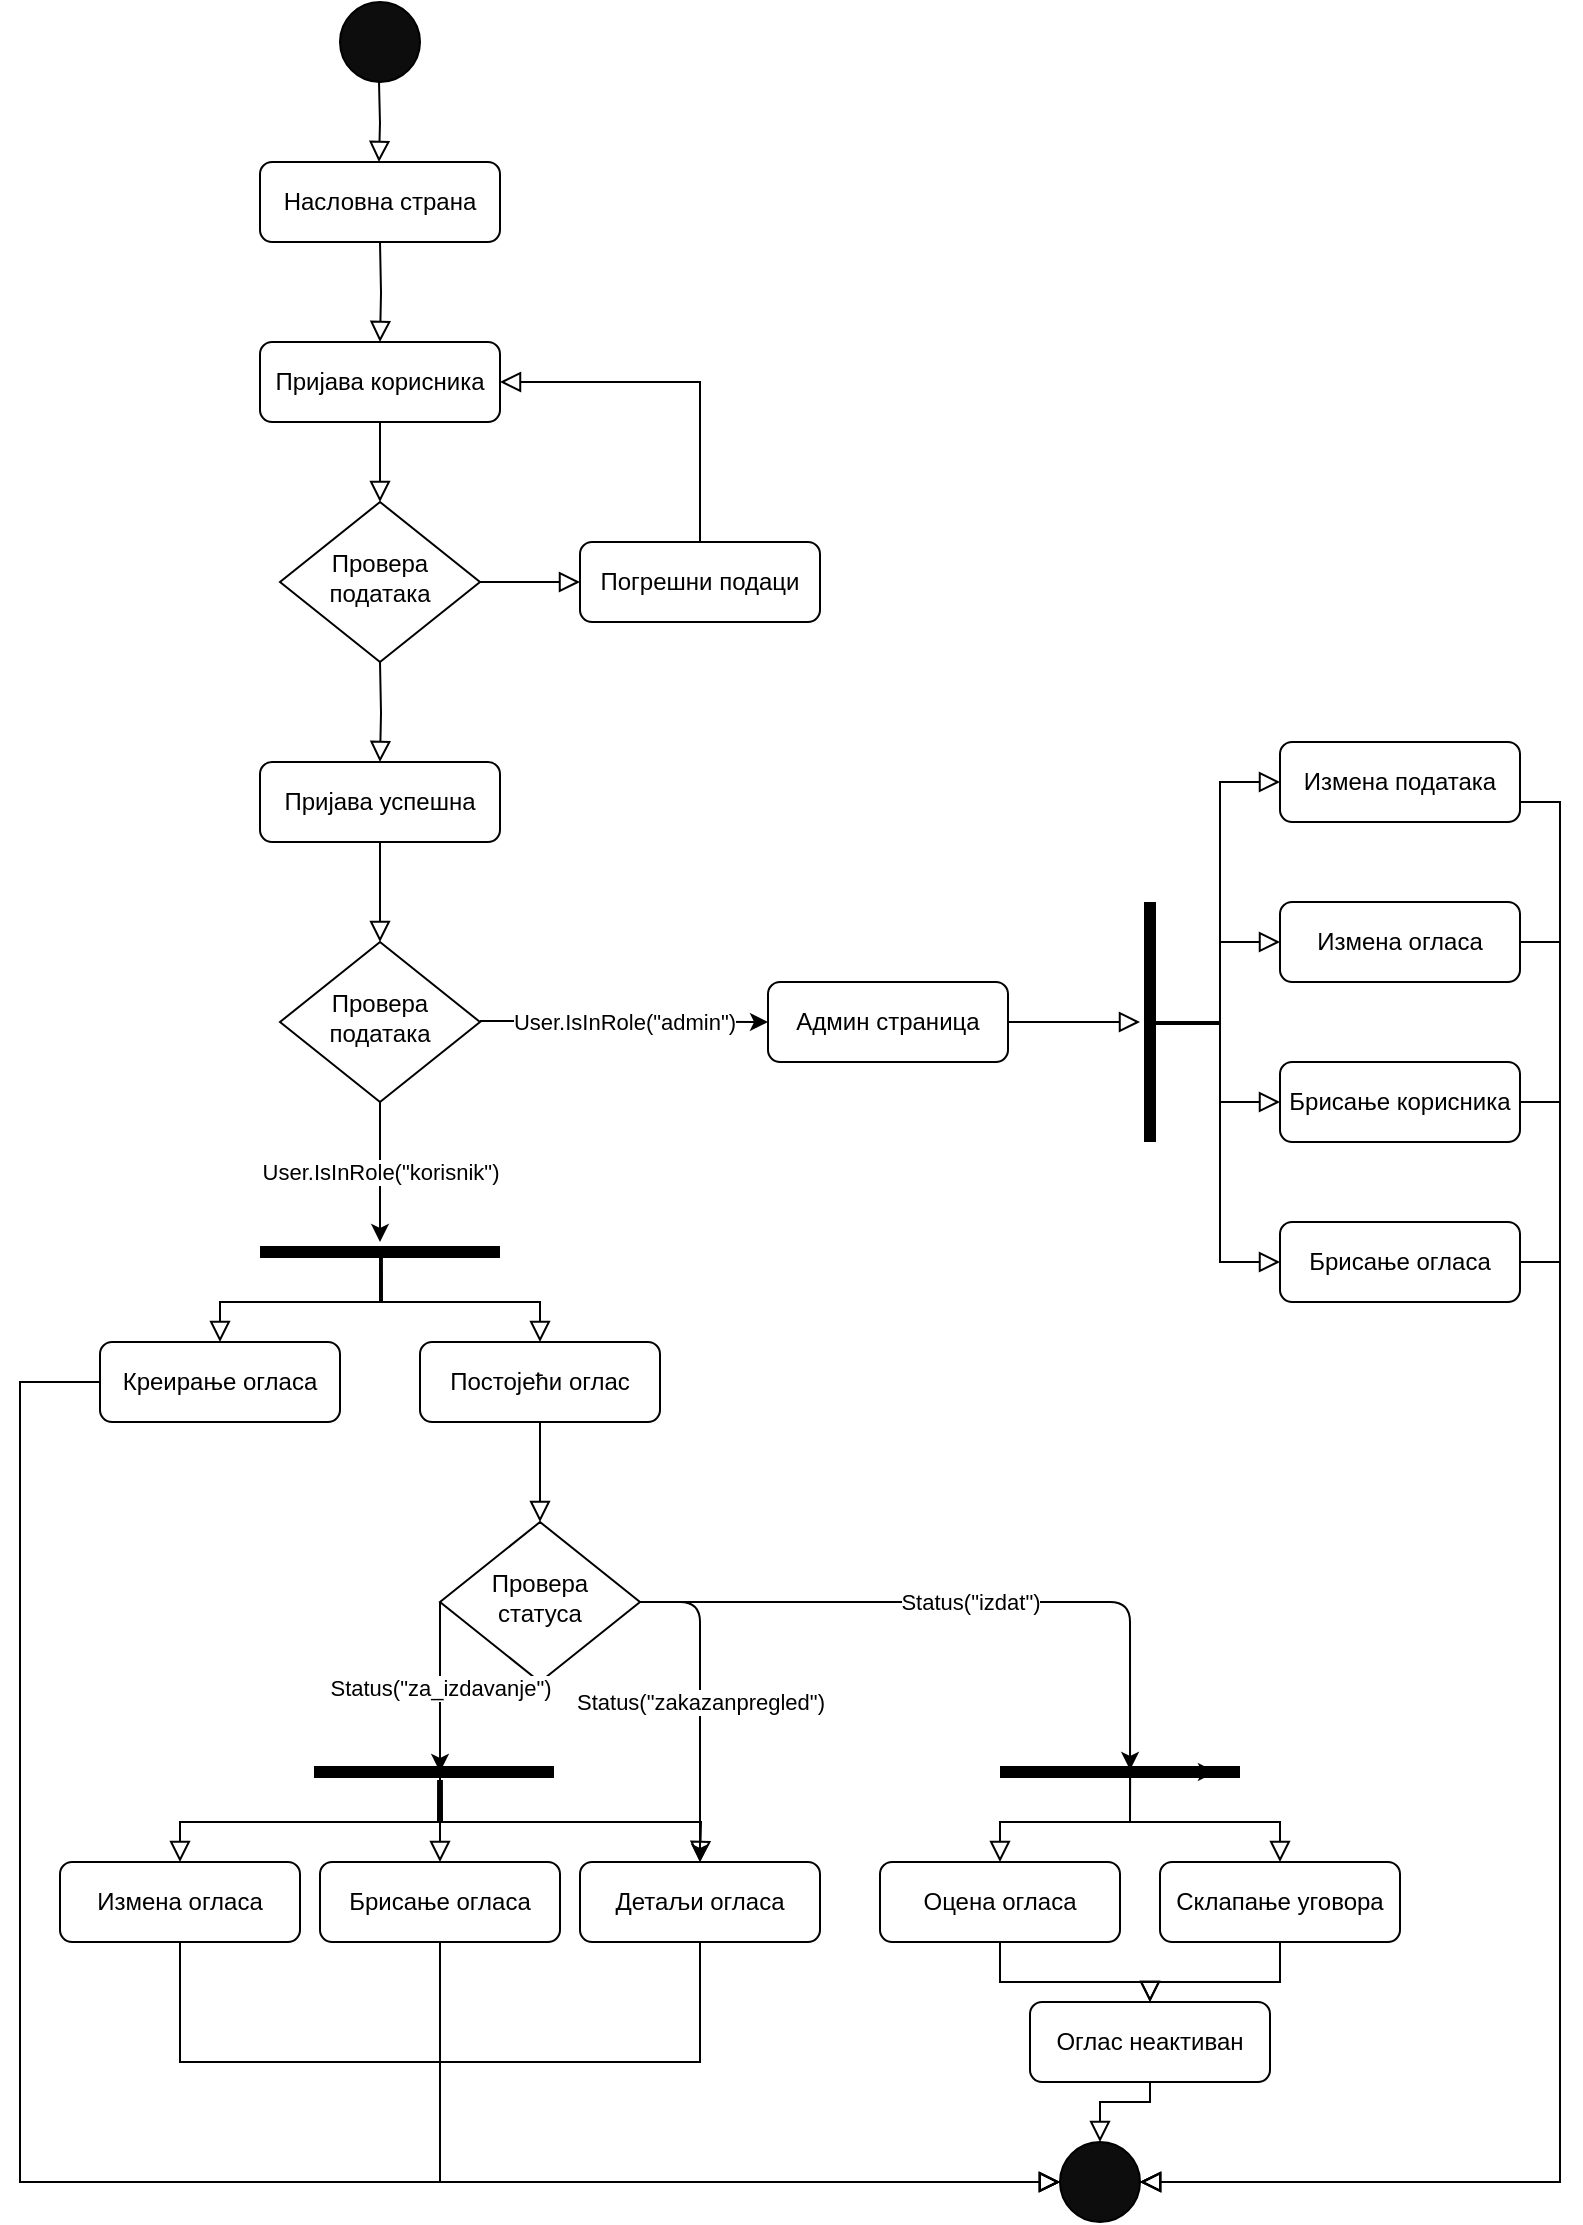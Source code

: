 <mxfile version="14.6.8" type="device"><diagram id="C5RBs43oDa-KdzZeNtuy" name="Page-1"><mxGraphModel dx="1422" dy="762" grid="1" gridSize="10" guides="1" tooltips="1" connect="1" arrows="1" fold="1" page="1" pageScale="1" pageWidth="827" pageHeight="1169" math="0" shadow="0"><root><mxCell id="WIyWlLk6GJQsqaUBKTNV-0"/><mxCell id="WIyWlLk6GJQsqaUBKTNV-1" parent="WIyWlLk6GJQsqaUBKTNV-0"/><mxCell id="WIyWlLk6GJQsqaUBKTNV-2" value="" style="rounded=0;html=1;jettySize=auto;orthogonalLoop=1;fontSize=11;endArrow=block;endFill=0;endSize=8;strokeWidth=1;shadow=0;labelBackgroundColor=none;edgeStyle=orthogonalEdgeStyle;" parent="WIyWlLk6GJQsqaUBKTNV-1" source="WIyWlLk6GJQsqaUBKTNV-3" target="WIyWlLk6GJQsqaUBKTNV-6" edge="1"><mxGeometry relative="1" as="geometry"/></mxCell><mxCell id="WIyWlLk6GJQsqaUBKTNV-3" value="Пријава корисника" style="rounded=1;whiteSpace=wrap;html=1;fontSize=12;glass=0;strokeWidth=1;shadow=0;" parent="WIyWlLk6GJQsqaUBKTNV-1" vertex="1"><mxGeometry x="160" y="210" width="120" height="40" as="geometry"/></mxCell><mxCell id="WIyWlLk6GJQsqaUBKTNV-6" value="Провера&lt;br&gt;података" style="rhombus;whiteSpace=wrap;html=1;shadow=0;fontFamily=Helvetica;fontSize=12;align=center;strokeWidth=1;spacing=6;spacingTop=-4;" parent="WIyWlLk6GJQsqaUBKTNV-1" vertex="1"><mxGeometry x="170" y="290" width="100" height="80" as="geometry"/></mxCell><mxCell id="WIyWlLk6GJQsqaUBKTNV-7" value="Погрешни подаци" style="rounded=1;whiteSpace=wrap;html=1;fontSize=12;glass=0;strokeWidth=1;shadow=0;" parent="WIyWlLk6GJQsqaUBKTNV-1" vertex="1"><mxGeometry x="320" y="310" width="120" height="40" as="geometry"/></mxCell><mxCell id="WIyWlLk6GJQsqaUBKTNV-12" value="Пријава успешна" style="rounded=1;whiteSpace=wrap;html=1;fontSize=12;glass=0;strokeWidth=1;shadow=0;" parent="WIyWlLk6GJQsqaUBKTNV-1" vertex="1"><mxGeometry x="160" y="420" width="120" height="40" as="geometry"/></mxCell><mxCell id="C4u8X4dlqPdtM2JuSvDF-0" value="" style="verticalLabelPosition=bottom;verticalAlign=top;html=1;shape=mxgraph.flowchart.on-page_reference;fillColor=#0D0D0D;" vertex="1" parent="WIyWlLk6GJQsqaUBKTNV-1"><mxGeometry x="200" y="40" width="40" height="40" as="geometry"/></mxCell><mxCell id="C4u8X4dlqPdtM2JuSvDF-2" value="" style="rounded=0;html=1;jettySize=auto;orthogonalLoop=1;fontSize=11;endArrow=block;endFill=0;endSize=8;strokeWidth=1;shadow=0;labelBackgroundColor=none;edgeStyle=orthogonalEdgeStyle;" edge="1" parent="WIyWlLk6GJQsqaUBKTNV-1"><mxGeometry relative="1" as="geometry"><mxPoint x="219.5" y="80" as="sourcePoint"/><mxPoint x="219.5" y="120" as="targetPoint"/></mxGeometry></mxCell><mxCell id="C4u8X4dlqPdtM2JuSvDF-3" value="" style="rounded=0;html=1;jettySize=auto;orthogonalLoop=1;fontSize=11;endArrow=block;endFill=0;endSize=8;strokeWidth=1;shadow=0;labelBackgroundColor=none;edgeStyle=orthogonalEdgeStyle;entryX=0;entryY=0.5;entryDx=0;entryDy=0;exitX=1;exitY=0.5;exitDx=0;exitDy=0;" edge="1" parent="WIyWlLk6GJQsqaUBKTNV-1" source="WIyWlLk6GJQsqaUBKTNV-6" target="WIyWlLk6GJQsqaUBKTNV-7"><mxGeometry relative="1" as="geometry"><mxPoint x="230" y="260" as="sourcePoint"/><mxPoint x="230" y="300" as="targetPoint"/></mxGeometry></mxCell><mxCell id="C4u8X4dlqPdtM2JuSvDF-4" value="" style="rounded=0;html=1;jettySize=auto;orthogonalLoop=1;fontSize=11;endArrow=block;endFill=0;endSize=8;strokeWidth=1;shadow=0;labelBackgroundColor=none;edgeStyle=orthogonalEdgeStyle;exitX=0.5;exitY=0;exitDx=0;exitDy=0;entryX=1;entryY=0.5;entryDx=0;entryDy=0;" edge="1" parent="WIyWlLk6GJQsqaUBKTNV-1" source="WIyWlLk6GJQsqaUBKTNV-7" target="WIyWlLk6GJQsqaUBKTNV-3"><mxGeometry relative="1" as="geometry"><mxPoint x="240" y="270" as="sourcePoint"/><mxPoint x="240" y="310" as="targetPoint"/></mxGeometry></mxCell><mxCell id="C4u8X4dlqPdtM2JuSvDF-6" value="" style="rounded=0;html=1;jettySize=auto;orthogonalLoop=1;fontSize=11;endArrow=block;endFill=0;endSize=8;strokeWidth=1;shadow=0;labelBackgroundColor=none;edgeStyle=orthogonalEdgeStyle;entryX=0.5;entryY=0;entryDx=0;entryDy=0;" edge="1" parent="WIyWlLk6GJQsqaUBKTNV-1" target="WIyWlLk6GJQsqaUBKTNV-12"><mxGeometry relative="1" as="geometry"><mxPoint x="220" y="370" as="sourcePoint"/><mxPoint x="260" y="330" as="targetPoint"/></mxGeometry></mxCell><mxCell id="C4u8X4dlqPdtM2JuSvDF-8" value="" style="rounded=0;html=1;jettySize=auto;orthogonalLoop=1;fontSize=11;endArrow=block;endFill=0;endSize=8;strokeWidth=1;shadow=0;labelBackgroundColor=none;edgeStyle=orthogonalEdgeStyle;entryX=0.5;entryY=0;entryDx=0;entryDy=0;" edge="1" parent="WIyWlLk6GJQsqaUBKTNV-1"><mxGeometry relative="1" as="geometry"><mxPoint x="220" y="460" as="sourcePoint"/><mxPoint x="220" y="510" as="targetPoint"/></mxGeometry></mxCell><mxCell id="C4u8X4dlqPdtM2JuSvDF-9" value="" style="verticalLabelPosition=bottom;verticalAlign=top;html=1;shape=mxgraph.flowchart.on-page_reference;fillColor=#0D0D0D;" vertex="1" parent="WIyWlLk6GJQsqaUBKTNV-1"><mxGeometry x="560" y="1110" width="40" height="40" as="geometry"/></mxCell><mxCell id="C4u8X4dlqPdtM2JuSvDF-14" value="Насловна страна" style="rounded=1;whiteSpace=wrap;html=1;fontSize=12;glass=0;strokeWidth=1;shadow=0;" vertex="1" parent="WIyWlLk6GJQsqaUBKTNV-1"><mxGeometry x="160" y="120" width="120" height="40" as="geometry"/></mxCell><mxCell id="C4u8X4dlqPdtM2JuSvDF-17" value="" style="rounded=0;html=1;jettySize=auto;orthogonalLoop=1;fontSize=11;endArrow=block;endFill=0;endSize=8;strokeWidth=1;shadow=0;labelBackgroundColor=none;edgeStyle=orthogonalEdgeStyle;entryX=0.5;entryY=0;entryDx=0;entryDy=0;" edge="1" parent="WIyWlLk6GJQsqaUBKTNV-1" target="WIyWlLk6GJQsqaUBKTNV-3"><mxGeometry relative="1" as="geometry"><mxPoint x="220" y="160" as="sourcePoint"/><mxPoint x="229.5" y="130" as="targetPoint"/></mxGeometry></mxCell><mxCell id="C4u8X4dlqPdtM2JuSvDF-18" value="Провера&lt;br&gt;података" style="rhombus;whiteSpace=wrap;html=1;shadow=0;fontFamily=Helvetica;fontSize=12;align=center;strokeWidth=1;spacing=6;spacingTop=-4;" vertex="1" parent="WIyWlLk6GJQsqaUBKTNV-1"><mxGeometry x="170" y="510" width="100" height="80" as="geometry"/></mxCell><mxCell id="C4u8X4dlqPdtM2JuSvDF-22" value="" style="line;strokeWidth=6;html=1;fillColor=#0D0D0D;" vertex="1" parent="WIyWlLk6GJQsqaUBKTNV-1"><mxGeometry x="160" y="660" width="120" height="10" as="geometry"/></mxCell><mxCell id="C4u8X4dlqPdtM2JuSvDF-38" value="" style="endArrow=classic;html=1;strokeColor=#000000;exitX=0.5;exitY=1;exitDx=0;exitDy=0;" edge="1" parent="WIyWlLk6GJQsqaUBKTNV-1" source="C4u8X4dlqPdtM2JuSvDF-18" target="C4u8X4dlqPdtM2JuSvDF-22"><mxGeometry relative="1" as="geometry"><mxPoint x="360" y="650" as="sourcePoint"/><mxPoint x="460" y="650" as="targetPoint"/></mxGeometry></mxCell><mxCell id="C4u8X4dlqPdtM2JuSvDF-39" value="User.IsInRole(&quot;korisnik&quot;)" style="edgeLabel;resizable=0;html=1;align=center;verticalAlign=middle;" connectable="0" vertex="1" parent="C4u8X4dlqPdtM2JuSvDF-38"><mxGeometry relative="1" as="geometry"/></mxCell><mxCell id="C4u8X4dlqPdtM2JuSvDF-41" value="" style="endArrow=classic;html=1;strokeColor=#000000;entryX=0;entryY=0.5;entryDx=0;entryDy=0;" edge="1" parent="WIyWlLk6GJQsqaUBKTNV-1" target="C4u8X4dlqPdtM2JuSvDF-43"><mxGeometry relative="1" as="geometry"><mxPoint x="270" y="549.5" as="sourcePoint"/><mxPoint x="410" y="550" as="targetPoint"/></mxGeometry></mxCell><mxCell id="C4u8X4dlqPdtM2JuSvDF-42" value="User.IsInRole(&quot;admin&quot;)" style="edgeLabel;resizable=0;html=1;align=center;verticalAlign=middle;" connectable="0" vertex="1" parent="C4u8X4dlqPdtM2JuSvDF-41"><mxGeometry relative="1" as="geometry"/></mxCell><mxCell id="C4u8X4dlqPdtM2JuSvDF-43" value="Админ страница" style="rounded=1;whiteSpace=wrap;html=1;fontSize=12;glass=0;strokeWidth=1;shadow=0;" vertex="1" parent="WIyWlLk6GJQsqaUBKTNV-1"><mxGeometry x="414" y="530" width="120" height="40" as="geometry"/></mxCell><mxCell id="C4u8X4dlqPdtM2JuSvDF-44" value="" style="rounded=0;html=1;jettySize=auto;orthogonalLoop=1;fontSize=11;endArrow=block;endFill=0;endSize=8;strokeWidth=1;shadow=0;labelBackgroundColor=none;edgeStyle=orthogonalEdgeStyle;exitX=1;exitY=0.5;exitDx=0;exitDy=0;" edge="1" parent="WIyWlLk6GJQsqaUBKTNV-1" source="C4u8X4dlqPdtM2JuSvDF-43"><mxGeometry relative="1" as="geometry"><mxPoint x="280" y="340" as="sourcePoint"/><mxPoint x="600" y="550" as="targetPoint"/></mxGeometry></mxCell><mxCell id="C4u8X4dlqPdtM2JuSvDF-46" value="" style="line;strokeWidth=6;html=1;fillColor=#0D0D0D;direction=south;" vertex="1" parent="WIyWlLk6GJQsqaUBKTNV-1"><mxGeometry x="600" y="490" width="10" height="120" as="geometry"/></mxCell><mxCell id="C4u8X4dlqPdtM2JuSvDF-47" value="Брисање огласа" style="rounded=1;whiteSpace=wrap;html=1;fontSize=12;glass=0;strokeWidth=1;shadow=0;" vertex="1" parent="WIyWlLk6GJQsqaUBKTNV-1"><mxGeometry x="670" y="650" width="120" height="40" as="geometry"/></mxCell><mxCell id="C4u8X4dlqPdtM2JuSvDF-48" value="Брисање корисника" style="rounded=1;whiteSpace=wrap;html=1;fontSize=12;glass=0;strokeWidth=1;shadow=0;" vertex="1" parent="WIyWlLk6GJQsqaUBKTNV-1"><mxGeometry x="670" y="570" width="120" height="40" as="geometry"/></mxCell><mxCell id="C4u8X4dlqPdtM2JuSvDF-49" value="Измена огласа" style="rounded=1;whiteSpace=wrap;html=1;fontSize=12;glass=0;strokeWidth=1;shadow=0;" vertex="1" parent="WIyWlLk6GJQsqaUBKTNV-1"><mxGeometry x="670" y="490" width="120" height="40" as="geometry"/></mxCell><mxCell id="C4u8X4dlqPdtM2JuSvDF-50" value="Измена података" style="rounded=1;whiteSpace=wrap;html=1;fontSize=12;glass=0;strokeWidth=1;shadow=0;" vertex="1" parent="WIyWlLk6GJQsqaUBKTNV-1"><mxGeometry x="670" y="410" width="120" height="40" as="geometry"/></mxCell><mxCell id="C4u8X4dlqPdtM2JuSvDF-52" value="" style="rounded=0;html=1;jettySize=auto;orthogonalLoop=1;fontSize=11;endArrow=block;endFill=0;endSize=8;strokeWidth=1;shadow=0;labelBackgroundColor=none;edgeStyle=orthogonalEdgeStyle;exitX=0.508;exitY=0.4;exitDx=0;exitDy=0;exitPerimeter=0;entryX=0;entryY=0.5;entryDx=0;entryDy=0;" edge="1" parent="WIyWlLk6GJQsqaUBKTNV-1" source="C4u8X4dlqPdtM2JuSvDF-46" target="C4u8X4dlqPdtM2JuSvDF-50"><mxGeometry relative="1" as="geometry"><mxPoint x="544" y="560" as="sourcePoint"/><mxPoint x="660" y="440" as="targetPoint"/></mxGeometry></mxCell><mxCell id="C4u8X4dlqPdtM2JuSvDF-53" value="" style="rounded=0;html=1;jettySize=auto;orthogonalLoop=1;fontSize=11;endArrow=block;endFill=0;endSize=8;strokeWidth=1;shadow=0;labelBackgroundColor=none;edgeStyle=orthogonalEdgeStyle;exitX=0.5;exitY=0.1;exitDx=0;exitDy=0;entryX=0;entryY=0.5;entryDx=0;entryDy=0;exitPerimeter=0;" edge="1" parent="WIyWlLk6GJQsqaUBKTNV-1" source="C4u8X4dlqPdtM2JuSvDF-46" target="C4u8X4dlqPdtM2JuSvDF-49"><mxGeometry relative="1" as="geometry"><mxPoint x="554" y="570" as="sourcePoint"/><mxPoint x="620" y="570" as="targetPoint"/></mxGeometry></mxCell><mxCell id="C4u8X4dlqPdtM2JuSvDF-54" value="" style="rounded=0;html=1;jettySize=auto;orthogonalLoop=1;fontSize=11;endArrow=block;endFill=0;endSize=8;strokeWidth=1;shadow=0;labelBackgroundColor=none;edgeStyle=orthogonalEdgeStyle;exitX=0.5;exitY=0.4;exitDx=0;exitDy=0;entryX=0;entryY=0.5;entryDx=0;entryDy=0;exitPerimeter=0;" edge="1" parent="WIyWlLk6GJQsqaUBKTNV-1" source="C4u8X4dlqPdtM2JuSvDF-46" target="C4u8X4dlqPdtM2JuSvDF-48"><mxGeometry relative="1" as="geometry"><mxPoint x="564" y="580" as="sourcePoint"/><mxPoint x="630" y="580" as="targetPoint"/></mxGeometry></mxCell><mxCell id="C4u8X4dlqPdtM2JuSvDF-55" value="" style="rounded=0;html=1;jettySize=auto;orthogonalLoop=1;fontSize=11;endArrow=block;endFill=0;endSize=8;strokeWidth=1;shadow=0;labelBackgroundColor=none;edgeStyle=orthogonalEdgeStyle;exitX=0.5;exitY=0.4;exitDx=0;exitDy=0;entryX=0;entryY=0.5;entryDx=0;entryDy=0;exitPerimeter=0;" edge="1" parent="WIyWlLk6GJQsqaUBKTNV-1" source="C4u8X4dlqPdtM2JuSvDF-46" target="C4u8X4dlqPdtM2JuSvDF-47"><mxGeometry relative="1" as="geometry"><mxPoint x="574" y="590" as="sourcePoint"/><mxPoint x="640" y="590" as="targetPoint"/></mxGeometry></mxCell><mxCell id="C4u8X4dlqPdtM2JuSvDF-56" value="Постојећи оглас" style="rounded=1;whiteSpace=wrap;html=1;fontSize=12;glass=0;strokeWidth=1;shadow=0;" vertex="1" parent="WIyWlLk6GJQsqaUBKTNV-1"><mxGeometry x="240" y="710" width="120" height="40" as="geometry"/></mxCell><mxCell id="C4u8X4dlqPdtM2JuSvDF-57" value="Креирање огласа" style="rounded=1;whiteSpace=wrap;html=1;fontSize=12;glass=0;strokeWidth=1;shadow=0;" vertex="1" parent="WIyWlLk6GJQsqaUBKTNV-1"><mxGeometry x="80" y="710" width="120" height="40" as="geometry"/></mxCell><mxCell id="C4u8X4dlqPdtM2JuSvDF-58" value="" style="rounded=0;html=1;jettySize=auto;orthogonalLoop=1;fontSize=11;endArrow=block;endFill=0;endSize=8;strokeWidth=1;shadow=0;labelBackgroundColor=none;edgeStyle=orthogonalEdgeStyle;exitX=0.5;exitY=0.8;exitDx=0;exitDy=0;exitPerimeter=0;" edge="1" parent="WIyWlLk6GJQsqaUBKTNV-1" source="C4u8X4dlqPdtM2JuSvDF-22" target="C4u8X4dlqPdtM2JuSvDF-57"><mxGeometry relative="1" as="geometry"><mxPoint x="544" y="560" as="sourcePoint"/><mxPoint x="610" y="560" as="targetPoint"/></mxGeometry></mxCell><mxCell id="C4u8X4dlqPdtM2JuSvDF-59" value="" style="rounded=0;html=1;jettySize=auto;orthogonalLoop=1;fontSize=11;endArrow=block;endFill=0;endSize=8;strokeWidth=1;shadow=0;labelBackgroundColor=none;edgeStyle=orthogonalEdgeStyle;exitX=0.508;exitY=0.8;exitDx=0;exitDy=0;exitPerimeter=0;" edge="1" parent="WIyWlLk6GJQsqaUBKTNV-1" source="C4u8X4dlqPdtM2JuSvDF-22" target="C4u8X4dlqPdtM2JuSvDF-56"><mxGeometry relative="1" as="geometry"><mxPoint x="554" y="570" as="sourcePoint"/><mxPoint x="620" y="570" as="targetPoint"/></mxGeometry></mxCell><mxCell id="C4u8X4dlqPdtM2JuSvDF-60" value="" style="rounded=0;html=1;jettySize=auto;orthogonalLoop=1;fontSize=11;endArrow=block;endFill=0;endSize=8;strokeWidth=1;shadow=0;labelBackgroundColor=none;edgeStyle=orthogonalEdgeStyle;exitX=1;exitY=0.5;exitDx=0;exitDy=0;entryX=1;entryY=0.5;entryDx=0;entryDy=0;entryPerimeter=0;" edge="1" parent="WIyWlLk6GJQsqaUBKTNV-1" source="C4u8X4dlqPdtM2JuSvDF-47" target="C4u8X4dlqPdtM2JuSvDF-9"><mxGeometry relative="1" as="geometry"><mxPoint x="544" y="560" as="sourcePoint"/><mxPoint x="610" y="560" as="targetPoint"/></mxGeometry></mxCell><mxCell id="C4u8X4dlqPdtM2JuSvDF-61" value="" style="rounded=0;html=1;jettySize=auto;orthogonalLoop=1;fontSize=11;endArrow=block;endFill=0;endSize=8;strokeWidth=1;shadow=0;labelBackgroundColor=none;edgeStyle=orthogonalEdgeStyle;exitX=1;exitY=0.5;exitDx=0;exitDy=0;entryX=1;entryY=0.5;entryDx=0;entryDy=0;entryPerimeter=0;" edge="1" parent="WIyWlLk6GJQsqaUBKTNV-1" source="C4u8X4dlqPdtM2JuSvDF-48" target="C4u8X4dlqPdtM2JuSvDF-9"><mxGeometry relative="1" as="geometry"><mxPoint x="554" y="570" as="sourcePoint"/><mxPoint x="620" y="570" as="targetPoint"/></mxGeometry></mxCell><mxCell id="C4u8X4dlqPdtM2JuSvDF-62" value="" style="rounded=0;html=1;jettySize=auto;orthogonalLoop=1;fontSize=11;endArrow=block;endFill=0;endSize=8;strokeWidth=1;shadow=0;labelBackgroundColor=none;edgeStyle=orthogonalEdgeStyle;exitX=1;exitY=0.5;exitDx=0;exitDy=0;" edge="1" parent="WIyWlLk6GJQsqaUBKTNV-1" source="C4u8X4dlqPdtM2JuSvDF-49"><mxGeometry relative="1" as="geometry"><mxPoint x="564" y="580" as="sourcePoint"/><mxPoint x="600" y="1130" as="targetPoint"/><Array as="points"><mxPoint x="810" y="510"/><mxPoint x="810" y="1130"/></Array></mxGeometry></mxCell><mxCell id="C4u8X4dlqPdtM2JuSvDF-63" value="" style="rounded=0;html=1;jettySize=auto;orthogonalLoop=1;fontSize=11;endArrow=block;endFill=0;endSize=8;strokeWidth=1;shadow=0;labelBackgroundColor=none;edgeStyle=orthogonalEdgeStyle;exitX=1;exitY=0.5;exitDx=0;exitDy=0;" edge="1" parent="WIyWlLk6GJQsqaUBKTNV-1" source="C4u8X4dlqPdtM2JuSvDF-50"><mxGeometry relative="1" as="geometry"><mxPoint x="574" y="590" as="sourcePoint"/><mxPoint x="600" y="1130" as="targetPoint"/><Array as="points"><mxPoint x="810" y="440"/><mxPoint x="810" y="1130"/></Array></mxGeometry></mxCell><mxCell id="C4u8X4dlqPdtM2JuSvDF-64" value="" style="rounded=0;html=1;jettySize=auto;orthogonalLoop=1;fontSize=11;endArrow=block;endFill=0;endSize=8;strokeWidth=1;shadow=0;labelBackgroundColor=none;edgeStyle=orthogonalEdgeStyle;exitX=0;exitY=0.5;exitDx=0;exitDy=0;entryX=0;entryY=0.5;entryDx=0;entryDy=0;entryPerimeter=0;" edge="1" parent="WIyWlLk6GJQsqaUBKTNV-1" source="C4u8X4dlqPdtM2JuSvDF-57" target="C4u8X4dlqPdtM2JuSvDF-9"><mxGeometry relative="1" as="geometry"><mxPoint x="584" y="600" as="sourcePoint"/><mxPoint x="650" y="600" as="targetPoint"/><Array as="points"><mxPoint x="40" y="730"/><mxPoint x="40" y="1130"/></Array></mxGeometry></mxCell><mxCell id="C4u8X4dlqPdtM2JuSvDF-65" value="Провера&lt;br&gt;статуса" style="rhombus;whiteSpace=wrap;html=1;shadow=0;fontFamily=Helvetica;fontSize=12;align=center;strokeWidth=1;spacing=6;spacingTop=-4;" vertex="1" parent="WIyWlLk6GJQsqaUBKTNV-1"><mxGeometry x="250" y="800" width="100" height="80" as="geometry"/></mxCell><mxCell id="C4u8X4dlqPdtM2JuSvDF-67" value="" style="rounded=0;html=1;jettySize=auto;orthogonalLoop=1;fontSize=11;endArrow=block;endFill=0;endSize=8;strokeWidth=1;shadow=0;labelBackgroundColor=none;edgeStyle=orthogonalEdgeStyle;exitX=0.5;exitY=1;exitDx=0;exitDy=0;entryX=0.5;entryY=0;entryDx=0;entryDy=0;" edge="1" parent="WIyWlLk6GJQsqaUBKTNV-1" source="C4u8X4dlqPdtM2JuSvDF-56" target="C4u8X4dlqPdtM2JuSvDF-65"><mxGeometry relative="1" as="geometry"><mxPoint x="544" y="560" as="sourcePoint"/><mxPoint x="610" y="560" as="targetPoint"/></mxGeometry></mxCell><mxCell id="C4u8X4dlqPdtM2JuSvDF-68" value="" style="line;strokeWidth=6;html=1;fillColor=#0D0D0D;" vertex="1" parent="WIyWlLk6GJQsqaUBKTNV-1"><mxGeometry x="187" y="920" width="120" height="10" as="geometry"/></mxCell><mxCell id="C4u8X4dlqPdtM2JuSvDF-70" value="" style="endArrow=classic;html=1;strokeColor=#000000;exitX=0;exitY=0.5;exitDx=0;exitDy=0;entryX=0.525;entryY=0.5;entryDx=0;entryDy=0;entryPerimeter=0;" edge="1" parent="WIyWlLk6GJQsqaUBKTNV-1" source="C4u8X4dlqPdtM2JuSvDF-65" target="C4u8X4dlqPdtM2JuSvDF-68"><mxGeometry relative="1" as="geometry"><mxPoint x="230" y="600" as="sourcePoint"/><mxPoint x="230" y="670" as="targetPoint"/><Array as="points"/></mxGeometry></mxCell><mxCell id="C4u8X4dlqPdtM2JuSvDF-71" value="Status(&quot;za_izdavanje&quot;)" style="edgeLabel;resizable=0;html=1;align=center;verticalAlign=middle;" connectable="0" vertex="1" parent="C4u8X4dlqPdtM2JuSvDF-70"><mxGeometry relative="1" as="geometry"/></mxCell><mxCell id="C4u8X4dlqPdtM2JuSvDF-72" value="Детаљи огласа" style="rounded=1;whiteSpace=wrap;html=1;fontSize=12;glass=0;strokeWidth=1;shadow=0;" vertex="1" parent="WIyWlLk6GJQsqaUBKTNV-1"><mxGeometry x="320" y="970" width="120" height="40" as="geometry"/></mxCell><mxCell id="C4u8X4dlqPdtM2JuSvDF-73" value="Брисање огласа" style="rounded=1;whiteSpace=wrap;html=1;fontSize=12;glass=0;strokeWidth=1;shadow=0;" vertex="1" parent="WIyWlLk6GJQsqaUBKTNV-1"><mxGeometry x="190" y="970" width="120" height="40" as="geometry"/></mxCell><mxCell id="C4u8X4dlqPdtM2JuSvDF-74" value="Измена огласа" style="rounded=1;whiteSpace=wrap;html=1;fontSize=12;glass=0;strokeWidth=1;shadow=0;" vertex="1" parent="WIyWlLk6GJQsqaUBKTNV-1"><mxGeometry x="60" y="970" width="120" height="40" as="geometry"/></mxCell><mxCell id="C4u8X4dlqPdtM2JuSvDF-78" value="" style="rounded=0;html=1;jettySize=auto;orthogonalLoop=1;fontSize=11;endArrow=block;endFill=0;endSize=8;strokeWidth=1;shadow=0;labelBackgroundColor=none;edgeStyle=orthogonalEdgeStyle;exitX=0.533;exitY=0.9;exitDx=0;exitDy=0;exitPerimeter=0;" edge="1" parent="WIyWlLk6GJQsqaUBKTNV-1" source="C4u8X4dlqPdtM2JuSvDF-68"><mxGeometry relative="1" as="geometry"><mxPoint x="554" y="570" as="sourcePoint"/><mxPoint x="380" y="970" as="targetPoint"/></mxGeometry></mxCell><mxCell id="C4u8X4dlqPdtM2JuSvDF-79" value="" style="rounded=0;html=1;jettySize=auto;orthogonalLoop=1;fontSize=11;endArrow=block;endFill=0;endSize=8;strokeWidth=1;shadow=0;labelBackgroundColor=none;edgeStyle=orthogonalEdgeStyle;exitX=0.517;exitY=0.9;exitDx=0;exitDy=0;exitPerimeter=0;entryX=0.5;entryY=0;entryDx=0;entryDy=0;" edge="1" parent="WIyWlLk6GJQsqaUBKTNV-1" source="C4u8X4dlqPdtM2JuSvDF-68" target="C4u8X4dlqPdtM2JuSvDF-74"><mxGeometry relative="1" as="geometry"><mxPoint x="564" y="580" as="sourcePoint"/><mxPoint x="630" y="580" as="targetPoint"/></mxGeometry></mxCell><mxCell id="C4u8X4dlqPdtM2JuSvDF-80" value="" style="rounded=0;html=1;jettySize=auto;orthogonalLoop=1;fontSize=11;endArrow=block;endFill=0;endSize=8;strokeWidth=1;shadow=0;labelBackgroundColor=none;edgeStyle=orthogonalEdgeStyle;exitX=0.525;exitY=0.6;exitDx=0;exitDy=0;exitPerimeter=0;" edge="1" parent="WIyWlLk6GJQsqaUBKTNV-1" source="C4u8X4dlqPdtM2JuSvDF-68" target="C4u8X4dlqPdtM2JuSvDF-73"><mxGeometry relative="1" as="geometry"><mxPoint x="574" y="590" as="sourcePoint"/><mxPoint x="640" y="590" as="targetPoint"/></mxGeometry></mxCell><mxCell id="C4u8X4dlqPdtM2JuSvDF-84" value="" style="endArrow=classic;html=1;strokeColor=#000000;exitX=1;exitY=0.5;exitDx=0;exitDy=0;entryX=0.5;entryY=0;entryDx=0;entryDy=0;" edge="1" parent="WIyWlLk6GJQsqaUBKTNV-1" source="C4u8X4dlqPdtM2JuSvDF-65" target="C4u8X4dlqPdtM2JuSvDF-72"><mxGeometry relative="1" as="geometry"><mxPoint x="260" y="850" as="sourcePoint"/><mxPoint x="260" y="935" as="targetPoint"/><Array as="points"><mxPoint x="380" y="840"/></Array></mxGeometry></mxCell><mxCell id="C4u8X4dlqPdtM2JuSvDF-85" value="Status(&quot;zakazanpregled&quot;)" style="edgeLabel;resizable=0;html=1;align=center;verticalAlign=middle;" connectable="0" vertex="1" parent="C4u8X4dlqPdtM2JuSvDF-84"><mxGeometry relative="1" as="geometry"/></mxCell><mxCell id="C4u8X4dlqPdtM2JuSvDF-86" value="" style="endArrow=classic;html=1;strokeColor=#000000;exitX=1;exitY=0.5;exitDx=0;exitDy=0;entryX=0.542;entryY=0.4;entryDx=0;entryDy=0;entryPerimeter=0;" edge="1" parent="WIyWlLk6GJQsqaUBKTNV-1" source="C4u8X4dlqPdtM2JuSvDF-65" target="C4u8X4dlqPdtM2JuSvDF-89"><mxGeometry relative="1" as="geometry"><mxPoint x="360" y="850" as="sourcePoint"/><mxPoint x="540" y="960" as="targetPoint"/><Array as="points"><mxPoint x="595" y="840"/></Array></mxGeometry></mxCell><mxCell id="C4u8X4dlqPdtM2JuSvDF-87" value="Status(&quot;izdat&quot;)" style="edgeLabel;resizable=0;html=1;align=center;verticalAlign=middle;" connectable="0" vertex="1" parent="C4u8X4dlqPdtM2JuSvDF-86"><mxGeometry relative="1" as="geometry"/></mxCell><mxCell id="C4u8X4dlqPdtM2JuSvDF-88" value="Оцена огласа" style="rounded=1;whiteSpace=wrap;html=1;fontSize=12;glass=0;strokeWidth=1;shadow=0;" vertex="1" parent="WIyWlLk6GJQsqaUBKTNV-1"><mxGeometry x="470" y="970" width="120" height="40" as="geometry"/></mxCell><mxCell id="C4u8X4dlqPdtM2JuSvDF-89" value="" style="line;strokeWidth=6;html=1;fillColor=#0D0D0D;" vertex="1" parent="WIyWlLk6GJQsqaUBKTNV-1"><mxGeometry x="530" y="920" width="120" height="10" as="geometry"/></mxCell><mxCell id="C4u8X4dlqPdtM2JuSvDF-91" value="Склапање уговора" style="rounded=1;whiteSpace=wrap;html=1;fontSize=12;glass=0;strokeWidth=1;shadow=0;" vertex="1" parent="WIyWlLk6GJQsqaUBKTNV-1"><mxGeometry x="610" y="970" width="120" height="40" as="geometry"/></mxCell><mxCell id="C4u8X4dlqPdtM2JuSvDF-92" style="edgeStyle=orthogonalEdgeStyle;rounded=0;orthogonalLoop=1;jettySize=auto;html=1;exitX=0.75;exitY=0.5;exitDx=0;exitDy=0;exitPerimeter=0;entryX=0.9;entryY=0.5;entryDx=0;entryDy=0;entryPerimeter=0;strokeColor=#000000;" edge="1" parent="WIyWlLk6GJQsqaUBKTNV-1" source="C4u8X4dlqPdtM2JuSvDF-89" target="C4u8X4dlqPdtM2JuSvDF-89"><mxGeometry relative="1" as="geometry"/></mxCell><mxCell id="C4u8X4dlqPdtM2JuSvDF-93" value="" style="rounded=0;html=1;jettySize=auto;orthogonalLoop=1;fontSize=11;endArrow=block;endFill=0;endSize=8;strokeWidth=1;shadow=0;labelBackgroundColor=none;edgeStyle=orthogonalEdgeStyle;exitX=0.542;exitY=0.7;exitDx=0;exitDy=0;exitPerimeter=0;" edge="1" parent="WIyWlLk6GJQsqaUBKTNV-1" source="C4u8X4dlqPdtM2JuSvDF-89" target="C4u8X4dlqPdtM2JuSvDF-88"><mxGeometry relative="1" as="geometry"><mxPoint x="544" y="560" as="sourcePoint"/><mxPoint x="610" y="560" as="targetPoint"/></mxGeometry></mxCell><mxCell id="C4u8X4dlqPdtM2JuSvDF-94" value="" style="rounded=0;html=1;jettySize=auto;orthogonalLoop=1;fontSize=11;endArrow=block;endFill=0;endSize=8;strokeWidth=1;shadow=0;labelBackgroundColor=none;edgeStyle=orthogonalEdgeStyle;exitX=0.542;exitY=0.7;exitDx=0;exitDy=0;exitPerimeter=0;" edge="1" parent="WIyWlLk6GJQsqaUBKTNV-1" source="C4u8X4dlqPdtM2JuSvDF-89" target="C4u8X4dlqPdtM2JuSvDF-91"><mxGeometry relative="1" as="geometry"><mxPoint x="544" y="560" as="sourcePoint"/><mxPoint x="610" y="560" as="targetPoint"/></mxGeometry></mxCell><mxCell id="C4u8X4dlqPdtM2JuSvDF-95" value="Оглас неактиван" style="rounded=1;whiteSpace=wrap;html=1;fontSize=12;glass=0;strokeWidth=1;shadow=0;" vertex="1" parent="WIyWlLk6GJQsqaUBKTNV-1"><mxGeometry x="545" y="1040" width="120" height="40" as="geometry"/></mxCell><mxCell id="C4u8X4dlqPdtM2JuSvDF-96" value="" style="rounded=0;html=1;jettySize=auto;orthogonalLoop=1;fontSize=11;endArrow=block;endFill=0;endSize=8;strokeWidth=1;shadow=0;labelBackgroundColor=none;edgeStyle=orthogonalEdgeStyle;exitX=0.5;exitY=1;exitDx=0;exitDy=0;" edge="1" parent="WIyWlLk6GJQsqaUBKTNV-1" source="C4u8X4dlqPdtM2JuSvDF-91" target="C4u8X4dlqPdtM2JuSvDF-95"><mxGeometry relative="1" as="geometry"><mxPoint x="544" y="560" as="sourcePoint"/><mxPoint x="670" y="1030" as="targetPoint"/></mxGeometry></mxCell><mxCell id="C4u8X4dlqPdtM2JuSvDF-97" value="" style="rounded=0;html=1;jettySize=auto;orthogonalLoop=1;fontSize=11;endArrow=block;endFill=0;endSize=8;strokeWidth=1;shadow=0;labelBackgroundColor=none;edgeStyle=orthogonalEdgeStyle;exitX=0.5;exitY=1;exitDx=0;exitDy=0;entryX=0.5;entryY=0;entryDx=0;entryDy=0;entryPerimeter=0;" edge="1" parent="WIyWlLk6GJQsqaUBKTNV-1" source="C4u8X4dlqPdtM2JuSvDF-95" target="C4u8X4dlqPdtM2JuSvDF-9"><mxGeometry relative="1" as="geometry"><mxPoint x="680" y="1020" as="sourcePoint"/><mxPoint x="680" y="1040" as="targetPoint"/><Array as="points"><mxPoint x="605" y="1090"/><mxPoint x="580" y="1090"/></Array></mxGeometry></mxCell><mxCell id="C4u8X4dlqPdtM2JuSvDF-98" value="" style="rounded=0;html=1;jettySize=auto;orthogonalLoop=1;fontSize=11;endArrow=block;endFill=0;endSize=8;strokeWidth=1;shadow=0;labelBackgroundColor=none;edgeStyle=orthogonalEdgeStyle;exitX=0.5;exitY=1;exitDx=0;exitDy=0;entryX=0.5;entryY=0;entryDx=0;entryDy=0;" edge="1" parent="WIyWlLk6GJQsqaUBKTNV-1" source="C4u8X4dlqPdtM2JuSvDF-88" target="C4u8X4dlqPdtM2JuSvDF-95"><mxGeometry relative="1" as="geometry"><mxPoint x="690" y="1030" as="sourcePoint"/><mxPoint x="690" y="1050" as="targetPoint"/></mxGeometry></mxCell><mxCell id="C4u8X4dlqPdtM2JuSvDF-99" value="" style="rounded=0;html=1;jettySize=auto;orthogonalLoop=1;fontSize=11;endArrow=block;endFill=0;endSize=8;strokeWidth=1;shadow=0;labelBackgroundColor=none;edgeStyle=orthogonalEdgeStyle;exitX=0.5;exitY=1;exitDx=0;exitDy=0;" edge="1" parent="WIyWlLk6GJQsqaUBKTNV-1" source="C4u8X4dlqPdtM2JuSvDF-73"><mxGeometry relative="1" as="geometry"><mxPoint x="544" y="560" as="sourcePoint"/><mxPoint x="560" y="1130" as="targetPoint"/><Array as="points"><mxPoint x="250" y="1130"/></Array></mxGeometry></mxCell><mxCell id="C4u8X4dlqPdtM2JuSvDF-100" value="" style="rounded=0;html=1;jettySize=auto;orthogonalLoop=1;fontSize=11;endArrow=block;endFill=0;endSize=8;strokeWidth=1;shadow=0;labelBackgroundColor=none;edgeStyle=orthogonalEdgeStyle;exitX=0.5;exitY=1;exitDx=0;exitDy=0;" edge="1" parent="WIyWlLk6GJQsqaUBKTNV-1" source="C4u8X4dlqPdtM2JuSvDF-74"><mxGeometry relative="1" as="geometry"><mxPoint x="544" y="560" as="sourcePoint"/><mxPoint x="560" y="1130" as="targetPoint"/><Array as="points"><mxPoint x="120" y="1070"/><mxPoint x="250" y="1070"/><mxPoint x="250" y="1130"/></Array></mxGeometry></mxCell><mxCell id="C4u8X4dlqPdtM2JuSvDF-101" value="" style="rounded=0;html=1;jettySize=auto;orthogonalLoop=1;fontSize=11;endArrow=block;endFill=0;endSize=8;strokeWidth=1;shadow=0;labelBackgroundColor=none;edgeStyle=orthogonalEdgeStyle;exitX=0.5;exitY=1;exitDx=0;exitDy=0;" edge="1" parent="WIyWlLk6GJQsqaUBKTNV-1" source="C4u8X4dlqPdtM2JuSvDF-72"><mxGeometry relative="1" as="geometry"><mxPoint x="554" y="570" as="sourcePoint"/><mxPoint x="560" y="1130" as="targetPoint"/><Array as="points"><mxPoint x="380" y="1070"/><mxPoint x="250" y="1070"/><mxPoint x="250" y="1130"/></Array></mxGeometry></mxCell></root></mxGraphModel></diagram></mxfile>
